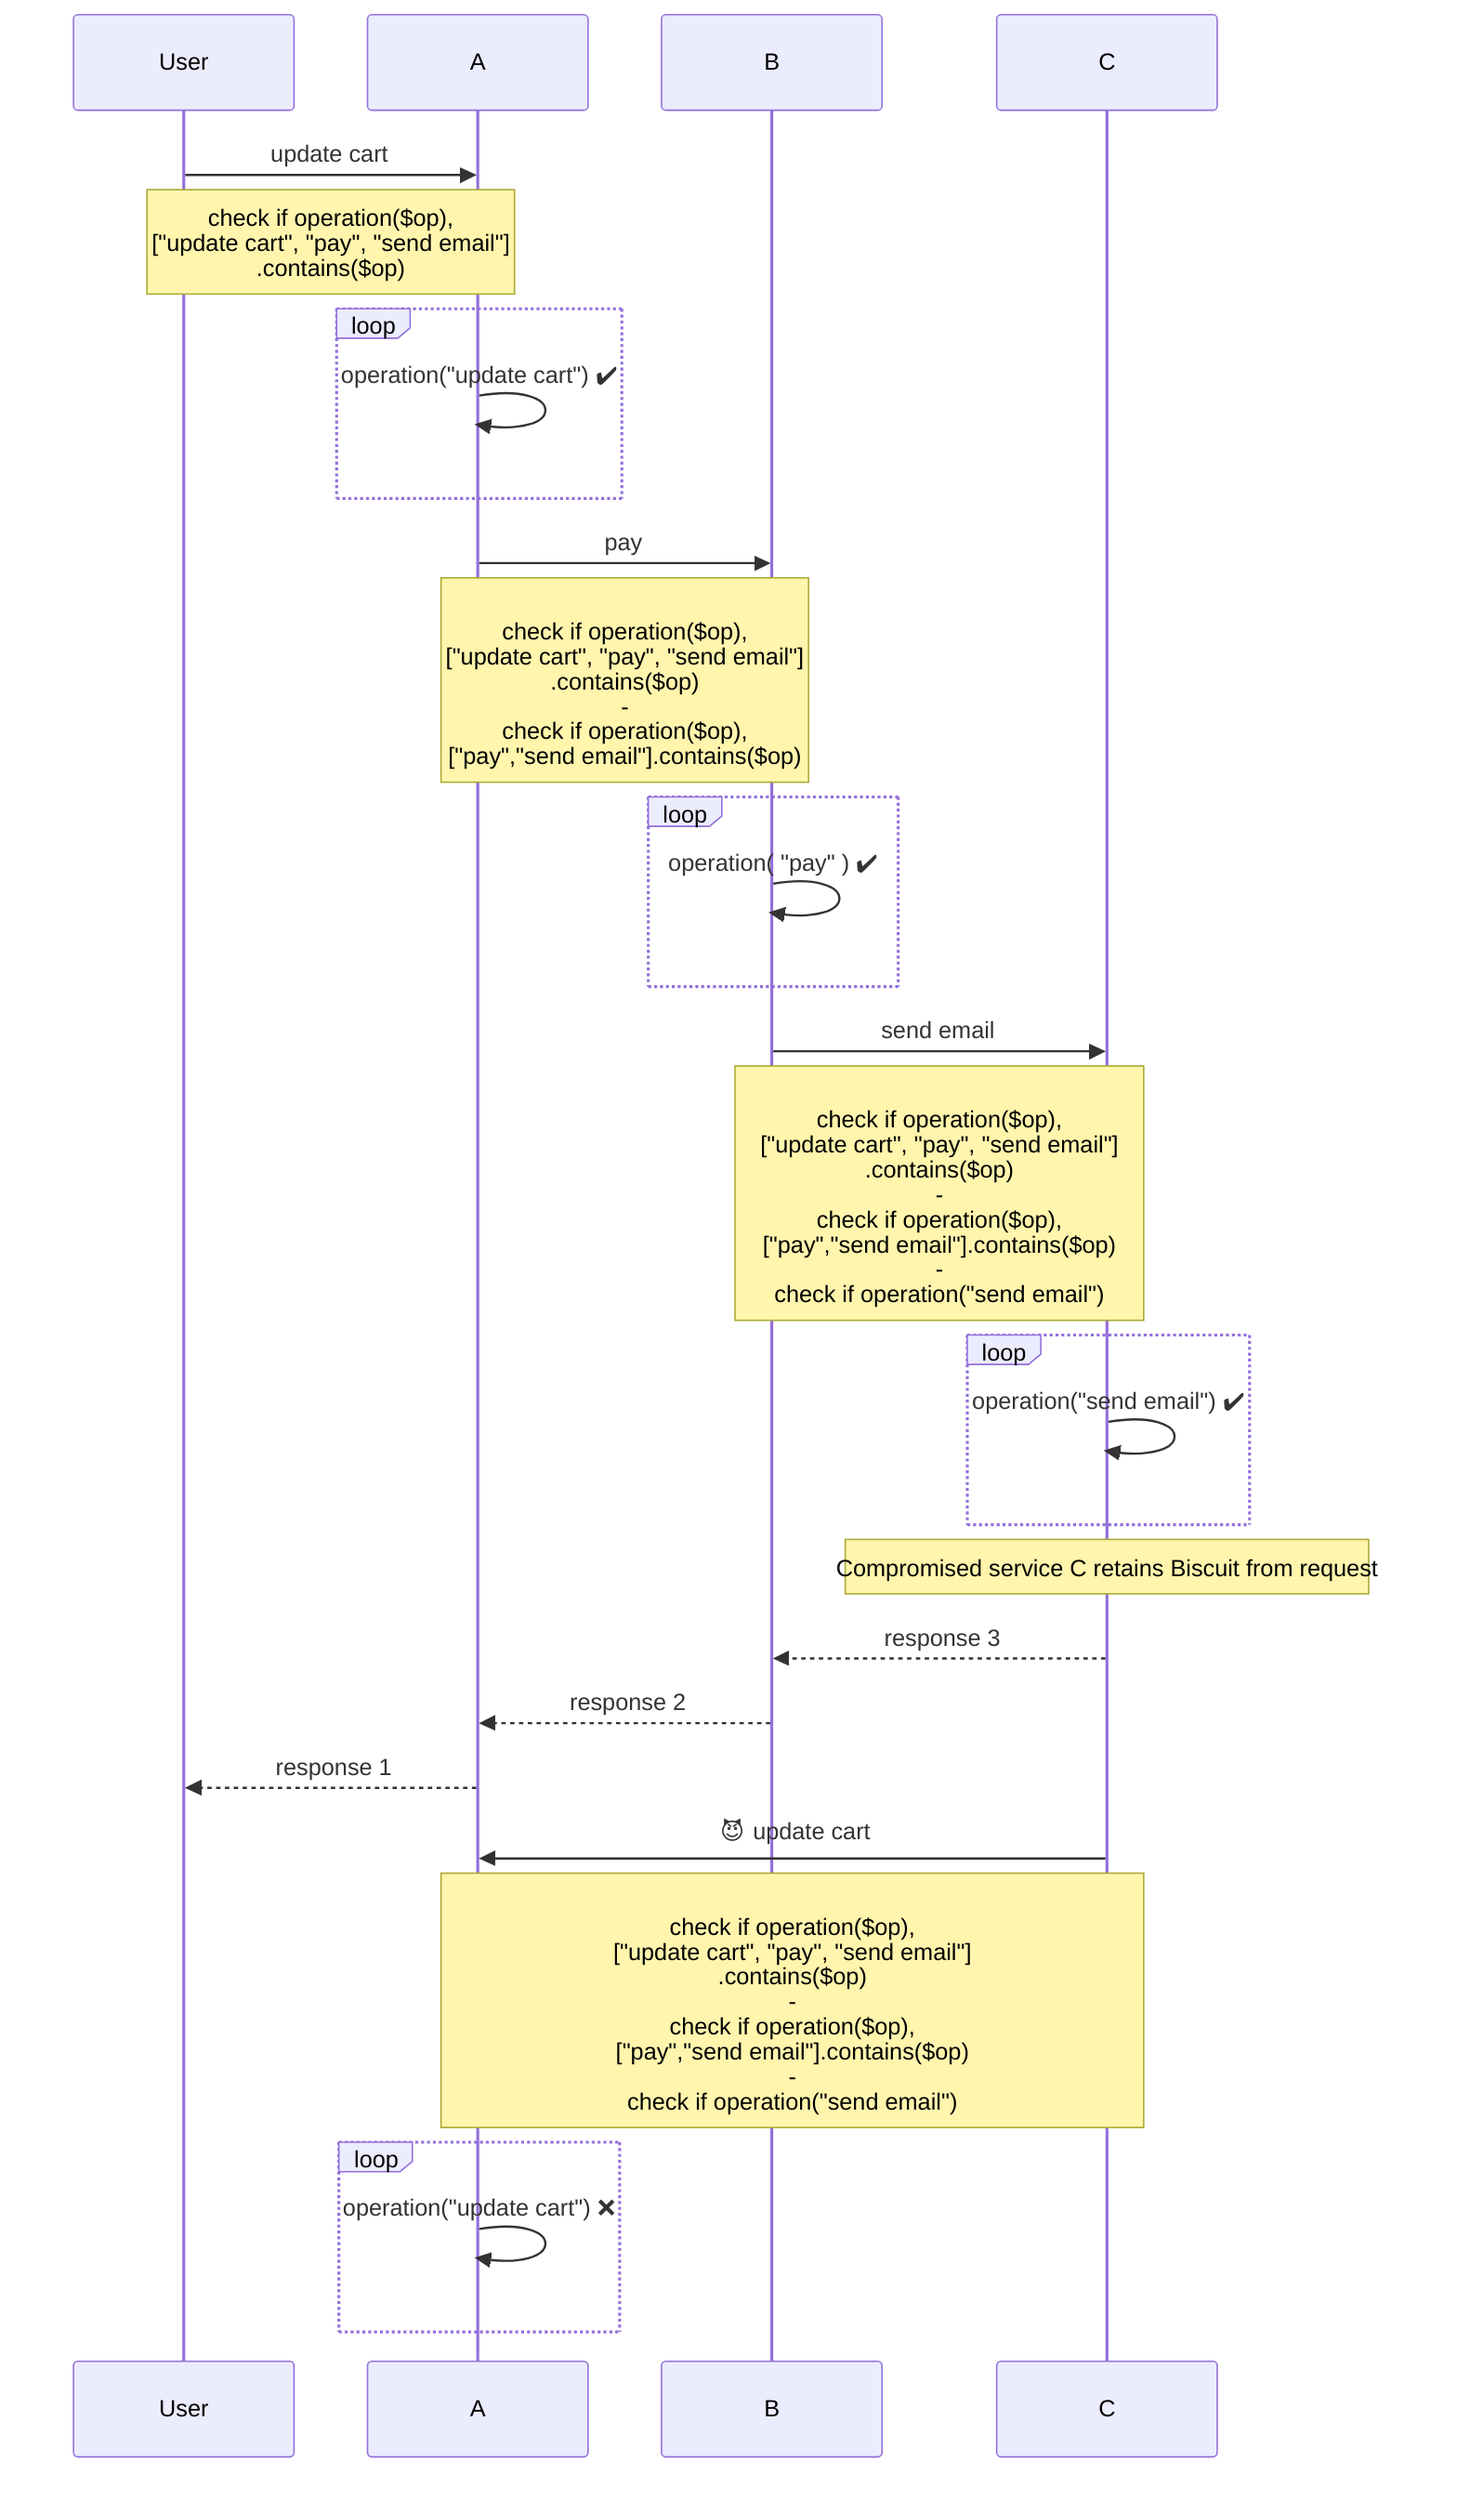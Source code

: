 sequenceDiagram
    participant User
    participant A
    participant B
    participant C
    User->>A: update cart
    Note over User,A: check if operation($op), <br />["update cart", "pay", "send email"]<br/>.contains($op)
    loop
        A->>A: operation("update cart") ✔️
    end
    A->>B: pay
    Note over A,B: <br/>check if operation($op),<br/>["update cart", "pay", "send email"]<br/>.contains($op)<br/>-<br/>check if operation($op),<br/>["pay","send email"].contains($op)
    loop
        B->>B: operation( "pay" ) ✔️ 
    end
    B->>C: send email
    Note over B,C: <br/>check if operation($op),<br/>["update cart", "pay", "send email"]<br/>.contains($op)<br/>-<br/>check if operation($op),<br/>["pay","send email"].contains($op)<br/>-<br/>check if operation("send email")
    loop
        C->>C: operation("send email") ✔️
    end
     
    Note over C: Compromised service C retains Biscuit from request
    C-->>B: response 3
    B-->>A: response 2
    A-->>User: response 1
    C->>A: 😈 update cart
    Note over C,A: <br/>check if operation($op),<br/>["update cart", "pay", "send email"]<br/>.contains($op)<br/>-<br/>check if operation($op),<br/>["pay","send email"].contains($op)<br/>-<br/>check if operation("send email")
    loop
        A->>A: operation("update cart") ❌
    end